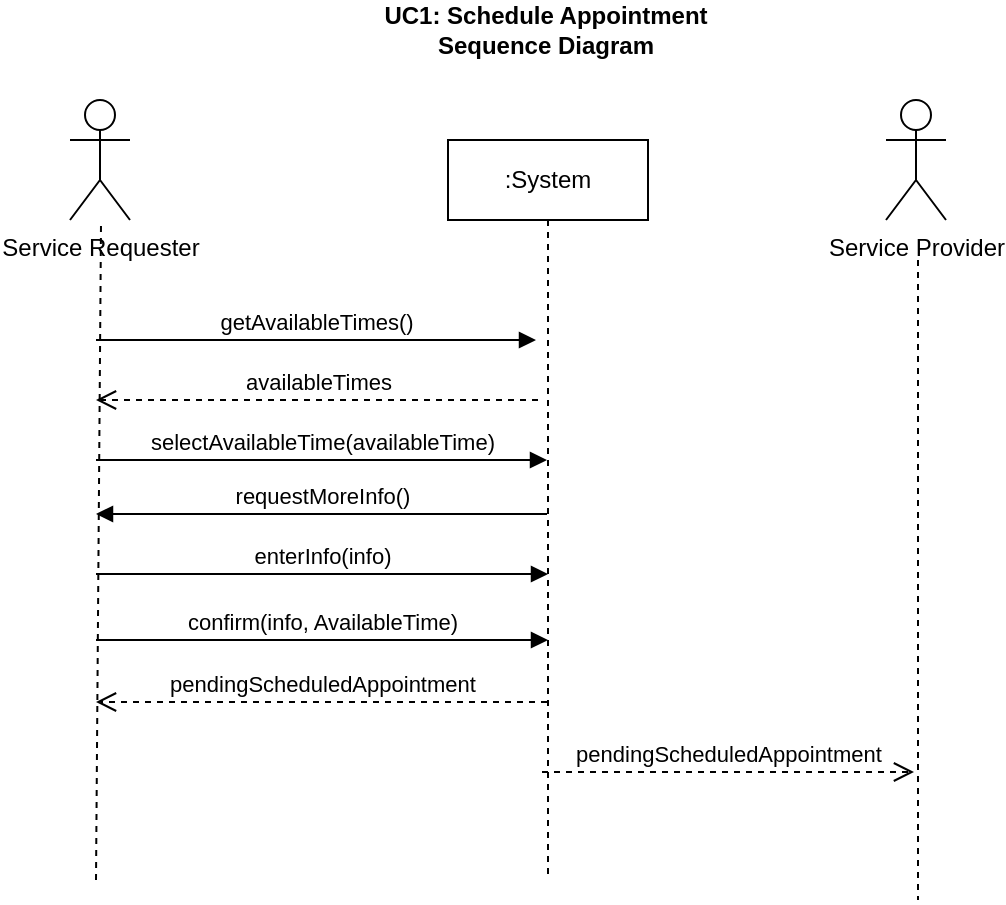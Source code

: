 <mxfile version="22.1.9" type="google" pages="12">
  <diagram name="UC1" id="2YBvvXClWsGukQMizWep">
    <mxGraphModel grid="1" page="1" gridSize="10" guides="1" tooltips="1" connect="1" arrows="1" fold="1" pageScale="1" pageWidth="850" pageHeight="1100" math="0" shadow="0">
      <root>
        <mxCell id="0" />
        <mxCell id="1" parent="0" />
        <mxCell id="VD97KfXKwqrtf6IY7ygM-1" value=":System" style="shape=umlLifeline;perimeter=lifelinePerimeter;whiteSpace=wrap;html=1;container=0;dropTarget=0;collapsible=0;recursiveResize=0;outlineConnect=0;portConstraint=eastwest;newEdgeStyle={&quot;edgeStyle&quot;:&quot;elbowEdgeStyle&quot;,&quot;elbow&quot;:&quot;vertical&quot;,&quot;curved&quot;:0,&quot;rounded&quot;:0};" vertex="1" parent="1">
          <mxGeometry x="376" y="100" width="100" height="370" as="geometry" />
        </mxCell>
        <mxCell id="VD97KfXKwqrtf6IY7ygM-2" value="availableTimes" style="html=1;verticalAlign=bottom;endArrow=open;dashed=1;endSize=8;edgeStyle=elbowEdgeStyle;elbow=vertical;curved=0;rounded=0;" edge="1" parent="1">
          <mxGeometry relative="1" as="geometry">
            <mxPoint x="200" y="230" as="targetPoint" />
            <Array as="points">
              <mxPoint x="346" y="230" />
            </Array>
            <mxPoint x="421" y="230" as="sourcePoint" />
          </mxGeometry>
        </mxCell>
        <mxCell id="VD97KfXKwqrtf6IY7ygM-3" value="UC1: Schedule Appointment&lt;br&gt;Sequence Diagram" style="text;html=1;strokeColor=none;fillColor=none;align=center;verticalAlign=middle;whiteSpace=wrap;rounded=0;fontStyle=1" vertex="1" parent="1">
          <mxGeometry x="310" y="30" width="230" height="30" as="geometry" />
        </mxCell>
        <mxCell id="VD97KfXKwqrtf6IY7ygM-4" value="Service Requester" style="shape=umlActor;verticalLabelPosition=bottom;verticalAlign=top;html=1;outlineConnect=0;" vertex="1" parent="1">
          <mxGeometry x="187" y="80" width="30" height="60" as="geometry" />
        </mxCell>
        <mxCell id="VD97KfXKwqrtf6IY7ygM-5" value="" style="endArrow=none;dashed=1;html=1;rounded=0;" edge="1" parent="1">
          <mxGeometry width="50" height="50" relative="1" as="geometry">
            <mxPoint x="200" y="470" as="sourcePoint" />
            <mxPoint x="202.516" y="140" as="targetPoint" />
          </mxGeometry>
        </mxCell>
        <mxCell id="VD97KfXKwqrtf6IY7ygM-6" value="getAvailableTimes()" style="html=1;verticalAlign=bottom;endArrow=block;edgeStyle=elbowEdgeStyle;elbow=vertical;curved=0;rounded=0;" edge="1" parent="1">
          <mxGeometry relative="1" as="geometry">
            <mxPoint x="200" y="200" as="sourcePoint" />
            <Array as="points">
              <mxPoint x="365" y="200" />
            </Array>
            <mxPoint x="420" y="200" as="targetPoint" />
            <mxPoint as="offset" />
          </mxGeometry>
        </mxCell>
        <mxCell id="VD97KfXKwqrtf6IY7ygM-7" value="selectAvailableTime(availableTime)" style="html=1;verticalAlign=bottom;endArrow=block;edgeStyle=elbowEdgeStyle;elbow=vertical;curved=0;rounded=0;" edge="1" parent="1">
          <mxGeometry relative="1" as="geometry">
            <mxPoint x="200" y="260" as="sourcePoint" />
            <Array as="points">
              <mxPoint x="365" y="260" />
            </Array>
            <mxPoint x="425.5" y="260" as="targetPoint" />
            <mxPoint as="offset" />
          </mxGeometry>
        </mxCell>
        <mxCell id="VD97KfXKwqrtf6IY7ygM-8" value="pendingScheduledAppointment" style="html=1;verticalAlign=bottom;endArrow=open;dashed=1;endSize=8;edgeStyle=elbowEdgeStyle;elbow=vertical;curved=0;rounded=0;" edge="1" parent="1" source="VD97KfXKwqrtf6IY7ygM-1">
          <mxGeometry relative="1" as="geometry">
            <mxPoint x="200" y="381" as="targetPoint" />
            <Array as="points">
              <mxPoint x="285" y="381" />
            </Array>
            <mxPoint x="360" y="381" as="sourcePoint" />
          </mxGeometry>
        </mxCell>
        <mxCell id="VD97KfXKwqrtf6IY7ygM-9" value="requestMoreInfo()" style="html=1;verticalAlign=bottom;endArrow=block;edgeStyle=elbowEdgeStyle;elbow=vertical;curved=0;rounded=0;" edge="1" parent="1">
          <mxGeometry relative="1" as="geometry">
            <mxPoint x="425.5" y="287" as="sourcePoint" />
            <Array as="points">
              <mxPoint x="365" y="287" />
            </Array>
            <mxPoint x="200" y="287" as="targetPoint" />
            <mxPoint as="offset" />
          </mxGeometry>
        </mxCell>
        <mxCell id="VD97KfXKwqrtf6IY7ygM-10" value="enterInfo(info)" style="html=1;verticalAlign=bottom;endArrow=block;edgeStyle=elbowEdgeStyle;elbow=vertical;curved=0;rounded=0;" edge="1" parent="1">
          <mxGeometry relative="1" as="geometry">
            <mxPoint x="200" y="317" as="sourcePoint" />
            <Array as="points">
              <mxPoint x="365" y="317" />
            </Array>
            <mxPoint x="426" y="317" as="targetPoint" />
            <mxPoint as="offset" />
          </mxGeometry>
        </mxCell>
        <mxCell id="VD97KfXKwqrtf6IY7ygM-11" value="confirm(info, AvailableTime)" style="html=1;verticalAlign=bottom;endArrow=block;edgeStyle=elbowEdgeStyle;elbow=vertical;curved=0;rounded=0;" edge="1" parent="1">
          <mxGeometry relative="1" as="geometry">
            <mxPoint x="200" y="350" as="sourcePoint" />
            <Array as="points">
              <mxPoint x="365" y="350" />
            </Array>
            <mxPoint x="426" y="350" as="targetPoint" />
            <mxPoint as="offset" />
          </mxGeometry>
        </mxCell>
        <mxCell id="VD97KfXKwqrtf6IY7ygM-12" style="edgeStyle=orthogonalEdgeStyle;rounded=0;orthogonalLoop=1;jettySize=auto;html=1;endArrow=none;endFill=0;dashed=1;" edge="1" parent="1">
          <mxGeometry relative="1" as="geometry">
            <mxPoint x="611" y="480" as="targetPoint" />
            <mxPoint x="611" y="160" as="sourcePoint" />
            <Array as="points">
              <mxPoint x="611" y="470" />
            </Array>
          </mxGeometry>
        </mxCell>
        <mxCell id="VD97KfXKwqrtf6IY7ygM-13" value="Service Provider" style="shape=umlActor;verticalLabelPosition=bottom;verticalAlign=top;html=1;outlineConnect=0;" vertex="1" parent="1">
          <mxGeometry x="595" y="80" width="30" height="60" as="geometry" />
        </mxCell>
        <mxCell id="VD97KfXKwqrtf6IY7ygM-14" value="pendingScheduledAppointment" style="html=1;verticalAlign=bottom;endArrow=open;dashed=1;endSize=8;edgeStyle=elbowEdgeStyle;elbow=vertical;curved=0;rounded=0;" edge="1" parent="1">
          <mxGeometry relative="1" as="geometry">
            <mxPoint x="609" y="416" as="targetPoint" />
            <Array as="points" />
            <mxPoint x="423" y="416" as="sourcePoint" />
          </mxGeometry>
        </mxCell>
      </root>
    </mxGraphModel>
  </diagram>
  <diagram id="UDp3BbspxIbq5vuASOOv" name="UC2">
    <mxGraphModel grid="1" page="1" gridSize="10" guides="1" tooltips="1" connect="1" arrows="1" fold="1" pageScale="1" pageWidth="1100" pageHeight="850" math="0" shadow="0">
      <root>
        <mxCell id="0" />
        <mxCell id="1" parent="0" />
        <mxCell id="OrfmIsBlfXUg0-121HTW-1" value=":System" style="shape=umlLifeline;perimeter=lifelinePerimeter;whiteSpace=wrap;html=1;container=0;dropTarget=0;collapsible=0;recursiveResize=0;outlineConnect=0;portConstraint=eastwest;newEdgeStyle={&quot;edgeStyle&quot;:&quot;elbowEdgeStyle&quot;,&quot;elbow&quot;:&quot;vertical&quot;,&quot;curved&quot;:0,&quot;rounded&quot;:0};" vertex="1" parent="1">
          <mxGeometry x="550" y="110" width="100" height="260" as="geometry" />
        </mxCell>
        <mxCell id="OrfmIsBlfXUg0-121HTW-2" value="filteredService" style="html=1;verticalAlign=bottom;endArrow=open;dashed=1;endSize=8;edgeStyle=elbowEdgeStyle;elbow=vertical;curved=0;rounded=0;" edge="1" parent="1">
          <mxGeometry relative="1" as="geometry">
            <mxPoint x="373" y="254" as="targetPoint" />
            <Array as="points">
              <mxPoint x="519" y="254" />
            </Array>
            <mxPoint x="594" y="254" as="sourcePoint" />
          </mxGeometry>
        </mxCell>
        <mxCell id="OrfmIsBlfXUg0-121HTW-3" value="UC2: Search Service&lt;br&gt;Sequence Diagram" style="text;html=1;strokeColor=none;fillColor=none;align=center;verticalAlign=middle;whiteSpace=wrap;rounded=0;fontStyle=1" vertex="1" parent="1">
          <mxGeometry x="374" y="40" width="230" height="30" as="geometry" />
        </mxCell>
        <mxCell id="OrfmIsBlfXUg0-121HTW-4" value="User" style="shape=umlActor;verticalLabelPosition=bottom;verticalAlign=top;html=1;outlineConnect=0;" vertex="1" parent="1">
          <mxGeometry x="361" y="90" width="30" height="60" as="geometry" />
        </mxCell>
        <mxCell id="OrfmIsBlfXUg0-121HTW-5" value="" style="endArrow=none;dashed=1;html=1;rounded=0;" edge="1" parent="1">
          <mxGeometry width="50" height="50" relative="1" as="geometry">
            <mxPoint x="377" y="370" as="sourcePoint" />
            <mxPoint x="376.516" y="150" as="targetPoint" />
          </mxGeometry>
        </mxCell>
        <mxCell id="OrfmIsBlfXUg0-121HTW-6" value="selectFilter(filters, service)" style="html=1;verticalAlign=bottom;endArrow=block;edgeStyle=elbowEdgeStyle;elbow=vertical;curved=0;rounded=0;" edge="1" parent="1">
          <mxGeometry relative="1" as="geometry">
            <mxPoint x="373" y="224" as="sourcePoint" />
            <Array as="points">
              <mxPoint x="538" y="224" />
            </Array>
            <mxPoint x="593" y="224" as="targetPoint" />
            <mxPoint as="offset" />
          </mxGeometry>
        </mxCell>
        <mxCell id="OrfmIsBlfXUg0-121HTW-7" value="selectService(Service)" style="html=1;verticalAlign=bottom;endArrow=block;edgeStyle=elbowEdgeStyle;elbow=vertical;curved=0;rounded=0;" edge="1" parent="1">
          <mxGeometry relative="1" as="geometry">
            <mxPoint x="374" y="307" as="sourcePoint" />
            <Array as="points">
              <mxPoint x="539" y="307" />
            </Array>
            <mxPoint x="599.5" y="307" as="targetPoint" />
            <mxPoint as="offset" />
          </mxGeometry>
        </mxCell>
        <mxCell id="OrfmIsBlfXUg0-121HTW-8" value="serviceDetails" style="html=1;verticalAlign=bottom;endArrow=open;dashed=1;endSize=8;edgeStyle=elbowEdgeStyle;elbow=vertical;curved=0;rounded=0;" edge="1" parent="1">
          <mxGeometry relative="1" as="geometry">
            <mxPoint x="374" y="330" as="targetPoint" />
            <Array as="points">
              <mxPoint x="459" y="330" />
            </Array>
            <mxPoint x="599.5" y="330" as="sourcePoint" />
          </mxGeometry>
        </mxCell>
        <mxCell id="OrfmIsBlfXUg0-121HTW-13" value="loop" style="shape=umlFrame;whiteSpace=wrap;html=1;pointerEvents=0;" vertex="1" parent="1">
          <mxGeometry x="280" y="180" width="370" height="94" as="geometry" />
        </mxCell>
        <mxCell id="OrfmIsBlfXUg0-121HTW-15" value="[more filters]" style="text;html=1;align=center;verticalAlign=middle;resizable=0;points=[];autosize=1;strokeColor=none;fillColor=none;" vertex="1" parent="1">
          <mxGeometry x="336" y="180" width="90" height="30" as="geometry" />
        </mxCell>
      </root>
    </mxGraphModel>
  </diagram>
  <diagram id="zXxCPmzazz-ZNmYcPLw1" name="UC3">
    <mxGraphModel grid="1" page="1" gridSize="10" guides="1" tooltips="1" connect="1" arrows="1" fold="1" pageScale="1" pageWidth="1100" pageHeight="850" math="0" shadow="0">
      <root>
        <mxCell id="0" />
        <mxCell id="1" parent="0" />
        <mxCell id="f5UC6HviHsqxEgAHXxGB-1" value=":System" style="shape=umlLifeline;perimeter=lifelinePerimeter;whiteSpace=wrap;html=1;container=0;dropTarget=0;collapsible=0;recursiveResize=0;outlineConnect=0;portConstraint=eastwest;newEdgeStyle={&quot;edgeStyle&quot;:&quot;elbowEdgeStyle&quot;,&quot;elbow&quot;:&quot;vertical&quot;,&quot;curved&quot;:0,&quot;rounded&quot;:0};" vertex="1" parent="1">
          <mxGeometry x="479" y="100" width="100" height="380" as="geometry" />
        </mxCell>
        <mxCell id="f5UC6HviHsqxEgAHXxGB-2" value="serviceDetails" style="html=1;verticalAlign=bottom;endArrow=open;dashed=1;endSize=8;edgeStyle=elbowEdgeStyle;elbow=vertical;curved=0;rounded=0;" edge="1" parent="1">
          <mxGeometry relative="1" as="geometry">
            <mxPoint x="302" y="244" as="targetPoint" />
            <Array as="points">
              <mxPoint x="448" y="244" />
            </Array>
            <mxPoint x="523" y="244" as="sourcePoint" />
          </mxGeometry>
        </mxCell>
        <mxCell id="f5UC6HviHsqxEgAHXxGB-3" value="UC3: Make Payment&lt;br&gt;Sequence Diagram" style="text;html=1;strokeColor=none;fillColor=none;align=center;verticalAlign=middle;whiteSpace=wrap;rounded=0;fontStyle=1" vertex="1" parent="1">
          <mxGeometry x="400" y="30" width="230" height="30" as="geometry" />
        </mxCell>
        <mxCell id="f5UC6HviHsqxEgAHXxGB-4" style="edgeStyle=orthogonalEdgeStyle;rounded=0;orthogonalLoop=1;jettySize=auto;html=1;exitX=0.5;exitY=0.5;exitDx=0;exitDy=0;exitPerimeter=0;endArrow=none;endFill=0;dashed=1;" edge="1" parent="1" source="f5UC6HviHsqxEgAHXxGB-5">
          <mxGeometry relative="1" as="geometry">
            <mxPoint x="304.846" y="480" as="targetPoint" />
          </mxGeometry>
        </mxCell>
        <mxCell id="f5UC6HviHsqxEgAHXxGB-5" value="Service Requester" style="shape=umlActor;verticalLabelPosition=bottom;verticalAlign=top;html=1;outlineConnect=0;" vertex="1" parent="1">
          <mxGeometry x="290" y="80" width="30" height="60" as="geometry" />
        </mxCell>
        <mxCell id="f5UC6HviHsqxEgAHXxGB-6" value="selectService()" style="html=1;verticalAlign=bottom;endArrow=block;edgeStyle=elbowEdgeStyle;elbow=vertical;curved=0;rounded=0;" edge="1" parent="1" target="f5UC6HviHsqxEgAHXxGB-1">
          <mxGeometry relative="1" as="geometry">
            <mxPoint x="302" y="214" as="sourcePoint" />
            <Array as="points">
              <mxPoint x="467" y="214" />
            </Array>
            <mxPoint x="522" y="214" as="targetPoint" />
            <mxPoint as="offset" />
          </mxGeometry>
        </mxCell>
        <mxCell id="f5UC6HviHsqxEgAHXxGB-7" value="makePayment(serviceDetails)" style="html=1;verticalAlign=bottom;endArrow=block;edgeStyle=elbowEdgeStyle;elbow=vertical;curved=0;rounded=0;" edge="1" parent="1">
          <mxGeometry relative="1" as="geometry">
            <mxPoint x="303" y="279" as="sourcePoint" />
            <Array as="points">
              <mxPoint x="468" y="279" />
            </Array>
            <mxPoint x="528.5" y="279" as="targetPoint" />
            <mxPoint as="offset" />
          </mxGeometry>
        </mxCell>
        <mxCell id="f5UC6HviHsqxEgAHXxGB-8" value="outstandingServiceFee" style="html=1;verticalAlign=bottom;endArrow=open;dashed=1;endSize=8;edgeStyle=elbowEdgeStyle;elbow=vertical;curved=0;rounded=0;" edge="1" parent="1">
          <mxGeometry relative="1" as="geometry">
            <mxPoint x="303" y="314" as="targetPoint" />
            <Array as="points">
              <mxPoint x="388" y="314" />
            </Array>
            <mxPoint x="528.5" y="314" as="sourcePoint" />
          </mxGeometry>
        </mxCell>
        <mxCell id="f5UC6HviHsqxEgAHXxGB-9" value="enter(paymentMethod)" style="html=1;verticalAlign=bottom;endArrow=block;edgeStyle=elbowEdgeStyle;elbow=vertical;curved=0;rounded=0;" edge="1" parent="1">
          <mxGeometry relative="1" as="geometry">
            <mxPoint x="305.25" y="350" as="sourcePoint" />
            <Array as="points">
              <mxPoint x="470.25" y="350" />
            </Array>
            <mxPoint x="530.75" y="350" as="targetPoint" />
            <mxPoint as="offset" />
          </mxGeometry>
        </mxCell>
        <mxCell id="f5UC6HviHsqxEgAHXxGB-10" value="confirmPaymentMethod(paymentMethod)" style="html=1;verticalAlign=bottom;endArrow=block;edgeStyle=elbowEdgeStyle;elbow=vertical;curved=0;rounded=0;" edge="1" parent="1">
          <mxGeometry relative="1" as="geometry">
            <mxPoint x="303" y="417" as="sourcePoint" />
            <Array as="points">
              <mxPoint x="468" y="417" />
            </Array>
            <mxPoint x="528.5" y="417" as="targetPoint" />
            <mxPoint as="offset" />
          </mxGeometry>
        </mxCell>
        <mxCell id="f5UC6HviHsqxEgAHXxGB-11" value="paymentMethod" style="html=1;verticalAlign=bottom;endArrow=open;dashed=1;endSize=8;edgeStyle=elbowEdgeStyle;elbow=vertical;curved=0;rounded=0;" edge="1" parent="1">
          <mxGeometry relative="1" as="geometry">
            <mxPoint x="303" y="384" as="targetPoint" />
            <Array as="points">
              <mxPoint x="388" y="384" />
            </Array>
            <mxPoint x="528.5" y="384" as="sourcePoint" />
          </mxGeometry>
        </mxCell>
        <mxCell id="f5UC6HviHsqxEgAHXxGB-12" value="paymentConfirmation" style="html=1;verticalAlign=bottom;endArrow=open;dashed=1;endSize=8;edgeStyle=elbowEdgeStyle;elbow=vertical;curved=0;rounded=0;" edge="1" parent="1">
          <mxGeometry relative="1" as="geometry">
            <mxPoint x="302" y="449" as="targetPoint" />
            <Array as="points">
              <mxPoint x="387" y="449" />
            </Array>
            <mxPoint x="527.5" y="449" as="sourcePoint" />
          </mxGeometry>
        </mxCell>
        <mxCell id="f5UC6HviHsqxEgAHXxGB-13" style="edgeStyle=orthogonalEdgeStyle;rounded=0;orthogonalLoop=1;jettySize=auto;html=1;endArrow=none;endFill=0;dashed=1;" edge="1" parent="1" source="f5UC6HviHsqxEgAHXxGB-14">
          <mxGeometry relative="1" as="geometry">
            <mxPoint x="724" y="480" as="targetPoint" />
          </mxGeometry>
        </mxCell>
        <mxCell id="f5UC6HviHsqxEgAHXxGB-14" value="Service Provider" style="shape=umlActor;verticalLabelPosition=bottom;verticalAlign=top;html=1;outlineConnect=0;" vertex="1" parent="1">
          <mxGeometry x="709" y="80" width="30" height="60" as="geometry" />
        </mxCell>
        <mxCell id="f5UC6HviHsqxEgAHXxGB-15" value="paymentConfirmation" style="html=1;verticalAlign=bottom;endArrow=open;dashed=1;endSize=8;edgeStyle=elbowEdgeStyle;elbow=vertical;curved=0;rounded=0;" edge="1" parent="1" source="f5UC6HviHsqxEgAHXxGB-1">
          <mxGeometry relative="1" as="geometry">
            <mxPoint x="719" y="470" as="targetPoint" />
            <Array as="points">
              <mxPoint x="618" y="470" />
            </Array>
            <mxPoint x="719" y="470" as="sourcePoint" />
          </mxGeometry>
        </mxCell>
      </root>
    </mxGraphModel>
  </diagram>
  <diagram id="nQsuidqeMxyjM-KwLWY1" name="UC4">
    <mxGraphModel grid="1" page="1" gridSize="10" guides="1" tooltips="1" connect="1" arrows="1" fold="1" pageScale="1" pageWidth="1100" pageHeight="850" math="0" shadow="0">
      <root>
        <mxCell id="0" />
        <mxCell id="1" parent="0" />
        <mxCell id="63FkkP3xpUlLaOeBa9vB-1" value=":System" style="shape=umlLifeline;perimeter=lifelinePerimeter;whiteSpace=wrap;html=1;container=0;dropTarget=0;collapsible=0;recursiveResize=0;outlineConnect=0;portConstraint=eastwest;newEdgeStyle={&quot;edgeStyle&quot;:&quot;elbowEdgeStyle&quot;,&quot;elbow&quot;:&quot;vertical&quot;,&quot;curved&quot;:0,&quot;rounded&quot;:0};" vertex="1" parent="1">
          <mxGeometry x="499" y="120" width="100" height="300" as="geometry" />
        </mxCell>
        <mxCell id="63FkkP3xpUlLaOeBa9vB-2" value="proposalDetails" style="html=1;verticalAlign=bottom;endArrow=open;dashed=1;endSize=8;edgeStyle=elbowEdgeStyle;elbow=vertical;curved=0;rounded=0;" edge="1" parent="1">
          <mxGeometry x="-0.002" relative="1" as="geometry">
            <mxPoint x="322" y="264" as="targetPoint" />
            <Array as="points">
              <mxPoint x="468" y="264" />
            </Array>
            <mxPoint x="543" y="264" as="sourcePoint" />
            <mxPoint as="offset" />
          </mxGeometry>
        </mxCell>
        <mxCell id="63FkkP3xpUlLaOeBa9vB-3" value="UC4: Manage Proposal&lt;br&gt;Sequence Diagram" style="text;html=1;strokeColor=none;fillColor=none;align=center;verticalAlign=middle;whiteSpace=wrap;rounded=0;fontStyle=1" vertex="1" parent="1">
          <mxGeometry x="434" y="40" width="230" height="30" as="geometry" />
        </mxCell>
        <mxCell id="63FkkP3xpUlLaOeBa9vB-4" style="edgeStyle=orthogonalEdgeStyle;rounded=0;orthogonalLoop=1;jettySize=auto;html=1;exitX=0.5;exitY=0.5;exitDx=0;exitDy=0;exitPerimeter=0;endArrow=none;endFill=0;dashed=1;" edge="1" parent="1" source="63FkkP3xpUlLaOeBa9vB-5">
          <mxGeometry relative="1" as="geometry">
            <mxPoint x="325" y="420" as="targetPoint" />
          </mxGeometry>
        </mxCell>
        <mxCell id="63FkkP3xpUlLaOeBa9vB-5" value="Service Provider" style="shape=umlActor;verticalLabelPosition=bottom;verticalAlign=top;html=1;outlineConnect=0;" vertex="1" parent="1">
          <mxGeometry x="310" y="100" width="30" height="60" as="geometry" />
        </mxCell>
        <mxCell id="63FkkP3xpUlLaOeBa9vB-6" value="selectProposal()" style="html=1;verticalAlign=bottom;endArrow=block;edgeStyle=elbowEdgeStyle;elbow=vertical;curved=0;rounded=0;" edge="1" parent="1" target="63FkkP3xpUlLaOeBa9vB-1">
          <mxGeometry relative="1" as="geometry">
            <mxPoint x="322" y="234" as="sourcePoint" />
            <Array as="points">
              <mxPoint x="487" y="234" />
            </Array>
            <mxPoint x="542" y="234" as="targetPoint" />
            <mxPoint as="offset" />
          </mxGeometry>
        </mxCell>
        <mxCell id="63FkkP3xpUlLaOeBa9vB-7" value="acceptProposal(proposalDetails)" style="html=1;verticalAlign=bottom;endArrow=block;edgeStyle=elbowEdgeStyle;elbow=vertical;curved=0;rounded=0;" edge="1" parent="1">
          <mxGeometry relative="1" as="geometry">
            <mxPoint x="323" y="299" as="sourcePoint" />
            <Array as="points">
              <mxPoint x="488" y="299" />
            </Array>
            <mxPoint x="548.5" y="299" as="targetPoint" />
            <mxPoint as="offset" />
          </mxGeometry>
        </mxCell>
        <mxCell id="63FkkP3xpUlLaOeBa9vB-8" value="proposalConfirmationMessage" style="html=1;verticalAlign=bottom;endArrow=open;dashed=1;endSize=8;edgeStyle=elbowEdgeStyle;elbow=vertical;curved=0;rounded=0;" edge="1" parent="1">
          <mxGeometry relative="1" as="geometry">
            <mxPoint x="323" y="334" as="targetPoint" />
            <Array as="points">
              <mxPoint x="408" y="334" />
            </Array>
            <mxPoint x="548.5" y="334" as="sourcePoint" />
          </mxGeometry>
        </mxCell>
        <mxCell id="63FkkP3xpUlLaOeBa9vB-9" value="approvedScheduledAppointment" style="html=1;verticalAlign=bottom;endArrow=open;dashed=1;endSize=8;edgeStyle=elbowEdgeStyle;elbow=vertical;curved=0;rounded=0;" edge="1" parent="1">
          <mxGeometry relative="1" as="geometry">
            <mxPoint x="323" y="372" as="targetPoint" />
            <Array as="points">
              <mxPoint x="408" y="372" />
            </Array>
            <mxPoint x="548.5" y="372" as="sourcePoint" />
          </mxGeometry>
        </mxCell>
        <mxCell id="63FkkP3xpUlLaOeBa9vB-10" style="edgeStyle=orthogonalEdgeStyle;rounded=0;orthogonalLoop=1;jettySize=auto;html=1;endArrow=none;endFill=0;dashed=1;" edge="1" parent="1" source="63FkkP3xpUlLaOeBa9vB-11">
          <mxGeometry relative="1" as="geometry">
            <mxPoint x="744" y="420" as="targetPoint" />
          </mxGeometry>
        </mxCell>
        <mxCell id="63FkkP3xpUlLaOeBa9vB-11" value="Service Requester" style="shape=umlActor;verticalLabelPosition=bottom;verticalAlign=top;html=1;outlineConnect=0;" vertex="1" parent="1">
          <mxGeometry x="729" y="97" width="30" height="60" as="geometry" />
        </mxCell>
        <mxCell id="63FkkP3xpUlLaOeBa9vB-12" value="approvedScheduledAppointment" style="html=1;verticalAlign=bottom;endArrow=open;dashed=1;endSize=8;edgeStyle=elbowEdgeStyle;elbow=vertical;curved=0;rounded=0;" edge="1" parent="1" source="63FkkP3xpUlLaOeBa9vB-1">
          <mxGeometry relative="1" as="geometry">
            <mxPoint x="739" y="390" as="targetPoint" />
            <Array as="points">
              <mxPoint x="638" y="390" />
            </Array>
            <mxPoint x="778.5" y="390" as="sourcePoint" />
          </mxGeometry>
        </mxCell>
      </root>
    </mxGraphModel>
  </diagram>
  <diagram id="007-iKzaVh_9mEb1vbak" name="UC5">
    <mxGraphModel grid="1" page="1" gridSize="10" guides="1" tooltips="1" connect="1" arrows="1" fold="1" pageScale="1" pageWidth="1100" pageHeight="850" math="0" shadow="0">
      <root>
        <mxCell id="0" />
        <mxCell id="1" parent="0" />
        <mxCell id="ELcieAcHmVOnHYZB6zAg-1" value=":System" style="shape=umlLifeline;perimeter=lifelinePerimeter;whiteSpace=wrap;html=1;container=0;dropTarget=0;collapsible=0;recursiveResize=0;outlineConnect=0;portConstraint=eastwest;newEdgeStyle={&quot;edgeStyle&quot;:&quot;elbowEdgeStyle&quot;,&quot;elbow&quot;:&quot;vertical&quot;,&quot;curved&quot;:0,&quot;rounded&quot;:0};" vertex="1" parent="1">
          <mxGeometry x="629" y="120" width="100" height="370" as="geometry" />
        </mxCell>
        <mxCell id="ELcieAcHmVOnHYZB6zAg-3" value="UC5: Manage User Account&lt;br&gt;Sequence Diagram" style="text;html=1;strokeColor=none;fillColor=none;align=center;verticalAlign=middle;whiteSpace=wrap;rounded=0;fontStyle=1" vertex="1" parent="1">
          <mxGeometry x="409" y="40" width="230" height="30" as="geometry" />
        </mxCell>
        <mxCell id="ELcieAcHmVOnHYZB6zAg-4" style="edgeStyle=orthogonalEdgeStyle;rounded=0;orthogonalLoop=1;jettySize=auto;html=1;exitX=0.5;exitY=0.5;exitDx=0;exitDy=0;exitPerimeter=0;endArrow=none;endFill=0;dashed=1;" edge="1" parent="1" source="ELcieAcHmVOnHYZB6zAg-5">
          <mxGeometry relative="1" as="geometry">
            <mxPoint x="345" y="490" as="targetPoint" />
          </mxGeometry>
        </mxCell>
        <mxCell id="ELcieAcHmVOnHYZB6zAg-5" value="User" style="shape=umlActor;verticalLabelPosition=bottom;verticalAlign=top;html=1;outlineConnect=0;" vertex="1" parent="1">
          <mxGeometry x="330" y="90" width="30" height="60" as="geometry" />
        </mxCell>
        <mxCell id="ELcieAcHmVOnHYZB6zAg-6" value="selectCreateAccount()" style="html=1;verticalAlign=bottom;endArrow=block;edgeStyle=elbowEdgeStyle;elbow=vertical;curved=0;rounded=0;" edge="1" parent="1" target="ELcieAcHmVOnHYZB6zAg-1">
          <mxGeometry x="-0.001" relative="1" as="geometry">
            <mxPoint x="342" y="224" as="sourcePoint" />
            <Array as="points">
              <mxPoint x="507" y="224" />
            </Array>
            <mxPoint x="562" y="224" as="targetPoint" />
            <mxPoint as="offset" />
          </mxGeometry>
        </mxCell>
        <mxCell id="ELcieAcHmVOnHYZB6zAg-7" value="enterAccountInfo(name, phone, email, username, password)" style="html=1;verticalAlign=bottom;endArrow=block;edgeStyle=elbowEdgeStyle;elbow=vertical;curved=0;rounded=0;" edge="1" parent="1" target="ELcieAcHmVOnHYZB6zAg-1">
          <mxGeometry relative="1" as="geometry">
            <mxPoint x="343" y="258" as="sourcePoint" />
            <Array as="points">
              <mxPoint x="508" y="258" />
            </Array>
            <mxPoint x="568.5" y="258" as="targetPoint" />
            <mxPoint as="offset" />
          </mxGeometry>
        </mxCell>
        <mxCell id="ELcieAcHmVOnHYZB6zAg-8" value="name, phone, email, username, password" style="html=1;verticalAlign=bottom;endArrow=open;dashed=1;endSize=8;edgeStyle=elbowEdgeStyle;elbow=vertical;curved=0;rounded=0;" edge="1" parent="1" source="ELcieAcHmVOnHYZB6zAg-1">
          <mxGeometry relative="1" as="geometry">
            <mxPoint x="343" y="295" as="targetPoint" />
            <Array as="points">
              <mxPoint x="428" y="295" />
            </Array>
            <mxPoint x="568.5" y="295" as="sourcePoint" />
          </mxGeometry>
        </mxCell>
        <mxCell id="ELcieAcHmVOnHYZB6zAg-10" value="confirmAccountInfo(name, phone, email, username, password)" style="html=1;verticalAlign=bottom;endArrow=block;edgeStyle=elbowEdgeStyle;elbow=vertical;curved=0;rounded=0;" edge="1" parent="1">
          <mxGeometry x="-0.001" relative="1" as="geometry">
            <mxPoint x="343" y="330" as="sourcePoint" />
            <Array as="points">
              <mxPoint x="508" y="330" />
            </Array>
            <mxPoint x="680" y="330" as="targetPoint" />
            <mxPoint as="offset" />
          </mxGeometry>
        </mxCell>
        <mxCell id="ELcieAcHmVOnHYZB6zAg-11" value="submitAccountInfo(name, phone, email, username, password)" style="html=1;verticalAlign=bottom;endArrow=block;edgeStyle=elbowEdgeStyle;elbow=vertical;curved=0;rounded=0;" edge="1" parent="1">
          <mxGeometry x="-0.001" relative="1" as="geometry">
            <mxPoint x="349" y="367" as="sourcePoint" />
            <Array as="points">
              <mxPoint x="514" y="367" />
            </Array>
            <mxPoint x="686" y="367" as="targetPoint" />
            <mxPoint as="offset" />
          </mxGeometry>
        </mxCell>
        <mxCell id="ELcieAcHmVOnHYZB6zAg-12" value="accountVerification" style="html=1;verticalAlign=bottom;endArrow=open;dashed=1;endSize=8;edgeStyle=elbowEdgeStyle;elbow=vertical;curved=0;rounded=0;" edge="1" parent="1">
          <mxGeometry relative="1" as="geometry">
            <mxPoint x="343" y="400" as="targetPoint" />
            <Array as="points">
              <mxPoint x="428" y="400" />
            </Array>
            <mxPoint x="679" y="400" as="sourcePoint" />
          </mxGeometry>
        </mxCell>
        <mxCell id="ELcieAcHmVOnHYZB6zAg-14" value="verifyAccount(username, password, accountVerification)" style="html=1;verticalAlign=bottom;endArrow=block;edgeStyle=elbowEdgeStyle;elbow=vertical;curved=0;rounded=0;" edge="1" parent="1">
          <mxGeometry x="-0.001" relative="1" as="geometry">
            <mxPoint x="345" y="434" as="sourcePoint" />
            <Array as="points">
              <mxPoint x="510" y="434" />
            </Array>
            <mxPoint x="682" y="434" as="targetPoint" />
            <mxPoint as="offset" />
          </mxGeometry>
        </mxCell>
      </root>
    </mxGraphModel>
  </diagram>
  <diagram id="oGVVL0DK5psTNWt06rkA" name="UC6">
    <mxGraphModel grid="1" page="1" gridSize="10" guides="1" tooltips="1" connect="1" arrows="1" fold="1" pageScale="1" pageWidth="1100" pageHeight="850" math="0" shadow="0">
      <root>
        <mxCell id="0" />
        <mxCell id="1" parent="0" />
        <mxCell id="N6DR42Tn4r_PemkbRtlR-1" value=":System" style="shape=umlLifeline;perimeter=lifelinePerimeter;whiteSpace=wrap;html=1;container=0;dropTarget=0;collapsible=0;recursiveResize=0;outlineConnect=0;portConstraint=eastwest;newEdgeStyle={&quot;edgeStyle&quot;:&quot;elbowEdgeStyle&quot;,&quot;elbow&quot;:&quot;vertical&quot;,&quot;curved&quot;:0,&quot;rounded&quot;:0};" vertex="1" parent="1">
          <mxGeometry x="400" y="110" width="100" height="370" as="geometry" />
        </mxCell>
        <mxCell id="N6DR42Tn4r_PemkbRtlR-2" value="UC6: Ask Help&lt;br&gt;Sequence Diagram" style="text;html=1;strokeColor=none;fillColor=none;align=center;verticalAlign=middle;whiteSpace=wrap;rounded=0;fontStyle=1" vertex="1" parent="1">
          <mxGeometry x="180" y="30" width="230" height="30" as="geometry" />
        </mxCell>
        <mxCell id="N6DR42Tn4r_PemkbRtlR-3" style="edgeStyle=orthogonalEdgeStyle;rounded=0;orthogonalLoop=1;jettySize=auto;html=1;exitX=0.5;exitY=0.5;exitDx=0;exitDy=0;exitPerimeter=0;endArrow=none;endFill=0;dashed=1;" edge="1" parent="1" source="N6DR42Tn4r_PemkbRtlR-4">
          <mxGeometry relative="1" as="geometry">
            <mxPoint x="116" y="480" as="targetPoint" />
          </mxGeometry>
        </mxCell>
        <mxCell id="N6DR42Tn4r_PemkbRtlR-4" value="User" style="shape=umlActor;verticalLabelPosition=bottom;verticalAlign=top;html=1;outlineConnect=0;" vertex="1" parent="1">
          <mxGeometry x="101" y="80" width="30" height="60" as="geometry" />
        </mxCell>
        <mxCell id="N6DR42Tn4r_PemkbRtlR-5" value="selectChat()" style="html=1;verticalAlign=bottom;endArrow=block;edgeStyle=elbowEdgeStyle;elbow=vertical;curved=0;rounded=0;" edge="1" parent="1" target="N6DR42Tn4r_PemkbRtlR-1">
          <mxGeometry x="-0.001" relative="1" as="geometry">
            <mxPoint x="113" y="214" as="sourcePoint" />
            <Array as="points">
              <mxPoint x="278" y="214" />
            </Array>
            <mxPoint x="333" y="214" as="targetPoint" />
            <mxPoint as="offset" />
          </mxGeometry>
        </mxCell>
        <mxCell id="N6DR42Tn4r_PemkbRtlR-6" value="startChatSession(question, keywords)" style="html=1;verticalAlign=bottom;endArrow=block;edgeStyle=elbowEdgeStyle;elbow=vertical;curved=0;rounded=0;" edge="1" parent="1" target="N6DR42Tn4r_PemkbRtlR-1">
          <mxGeometry relative="1" as="geometry">
            <mxPoint x="114" y="248" as="sourcePoint" />
            <Array as="points">
              <mxPoint x="279" y="248" />
            </Array>
            <mxPoint x="339.5" y="248" as="targetPoint" />
            <mxPoint as="offset" />
          </mxGeometry>
        </mxCell>
        <mxCell id="N6DR42Tn4r_PemkbRtlR-7" value="chatQuestionResponses" style="html=1;verticalAlign=bottom;endArrow=open;dashed=1;endSize=8;edgeStyle=elbowEdgeStyle;elbow=vertical;curved=0;rounded=0;" edge="1" parent="1" source="N6DR42Tn4r_PemkbRtlR-1">
          <mxGeometry relative="1" as="geometry">
            <mxPoint x="114" y="285" as="targetPoint" />
            <Array as="points">
              <mxPoint x="199" y="285" />
            </Array>
            <mxPoint x="339.5" y="285" as="sourcePoint" />
          </mxGeometry>
        </mxCell>
        <mxCell id="N6DR42Tn4r_PemkbRtlR-8" value="endChatSession(email)" style="html=1;verticalAlign=bottom;endArrow=block;edgeStyle=elbowEdgeStyle;elbow=vertical;curved=0;rounded=0;" edge="1" parent="1">
          <mxGeometry x="-0.001" relative="1" as="geometry">
            <mxPoint x="114" y="320" as="sourcePoint" />
            <Array as="points">
              <mxPoint x="279" y="320" />
            </Array>
            <mxPoint x="451" y="320" as="targetPoint" />
            <mxPoint as="offset" />
          </mxGeometry>
        </mxCell>
        <mxCell id="-YRhCmRxPDpe9eI_AhBR-2" value="endChatConfirmationMessage, chatTranscript" style="html=1;verticalAlign=bottom;endArrow=open;dashed=1;endSize=8;edgeStyle=elbowEdgeStyle;elbow=vertical;curved=0;rounded=0;" edge="1" parent="1">
          <mxGeometry relative="1" as="geometry">
            <mxPoint x="116" y="354" as="targetPoint" />
            <Array as="points">
              <mxPoint x="201" y="354" />
            </Array>
            <mxPoint x="452" y="354" as="sourcePoint" />
          </mxGeometry>
        </mxCell>
        <mxCell id="XjIHXtYM7wWY-ccjORET-1" value="loop" style="shape=umlFrame;whiteSpace=wrap;html=1;pointerEvents=0;" vertex="1" parent="1">
          <mxGeometry x="40" y="180" width="460" height="120" as="geometry" />
        </mxCell>
        <mxCell id="UFB3H0ouONDPn8uTgKro-1" value="[questions, keywords]" style="text;html=1;align=center;verticalAlign=middle;resizable=0;points=[];autosize=1;strokeColor=none;fillColor=none;" vertex="1" parent="1">
          <mxGeometry x="92" y="180" width="140" height="30" as="geometry" />
        </mxCell>
      </root>
    </mxGraphModel>
  </diagram>
  <diagram id="9gBLKTYXunG6H1uA21Sh" name="UC7">
    <mxGraphModel grid="1" page="1" gridSize="10" guides="1" tooltips="1" connect="1" arrows="1" fold="1" pageScale="1" pageWidth="1100" pageHeight="850" math="0" shadow="0">
      <root>
        <mxCell id="0" />
        <mxCell id="1" parent="0" />
        <mxCell id="kxStrU6a_xl0YsKGEl4B-1" value=":System" style="shape=umlLifeline;perimeter=lifelinePerimeter;whiteSpace=wrap;html=1;container=0;dropTarget=0;collapsible=0;recursiveResize=0;outlineConnect=0;portConstraint=eastwest;newEdgeStyle={&quot;edgeStyle&quot;:&quot;elbowEdgeStyle&quot;,&quot;elbow&quot;:&quot;vertical&quot;,&quot;curved&quot;:0,&quot;rounded&quot;:0};" vertex="1" parent="1">
          <mxGeometry x="599" y="140" width="100" height="370" as="geometry" />
        </mxCell>
        <mxCell id="kxStrU6a_xl0YsKGEl4B-2" value="UC7: Write Review&lt;br&gt;Sequence Diagram" style="text;html=1;strokeColor=none;fillColor=none;align=center;verticalAlign=middle;whiteSpace=wrap;rounded=0;fontStyle=1" vertex="1" parent="1">
          <mxGeometry x="379" y="60" width="230" height="30" as="geometry" />
        </mxCell>
        <mxCell id="kxStrU6a_xl0YsKGEl4B-3" style="edgeStyle=orthogonalEdgeStyle;rounded=0;orthogonalLoop=1;jettySize=auto;html=1;exitX=0.5;exitY=0.5;exitDx=0;exitDy=0;exitPerimeter=0;endArrow=none;endFill=0;dashed=1;" edge="1" parent="1" source="kxStrU6a_xl0YsKGEl4B-4">
          <mxGeometry relative="1" as="geometry">
            <mxPoint x="315" y="510" as="targetPoint" />
          </mxGeometry>
        </mxCell>
        <mxCell id="kxStrU6a_xl0YsKGEl4B-4" value="Service Requester" style="shape=umlActor;verticalLabelPosition=bottom;verticalAlign=top;html=1;outlineConnect=0;" vertex="1" parent="1">
          <mxGeometry x="300" y="110" width="30" height="60" as="geometry" />
        </mxCell>
        <mxCell id="kxStrU6a_xl0YsKGEl4B-5" value="selectServiceAppointment()" style="html=1;verticalAlign=bottom;endArrow=block;edgeStyle=elbowEdgeStyle;elbow=vertical;curved=0;rounded=0;" edge="1" parent="1" target="kxStrU6a_xl0YsKGEl4B-1">
          <mxGeometry x="-0.002" relative="1" as="geometry">
            <mxPoint x="312" y="244" as="sourcePoint" />
            <Array as="points">
              <mxPoint x="477" y="244" />
            </Array>
            <mxPoint x="532" y="244" as="targetPoint" />
            <mxPoint as="offset" />
          </mxGeometry>
        </mxCell>
        <mxCell id="kxStrU6a_xl0YsKGEl4B-6" value="writeReview(rating, comment)" style="html=1;verticalAlign=bottom;endArrow=block;edgeStyle=elbowEdgeStyle;elbow=vertical;curved=0;rounded=0;" edge="1" parent="1">
          <mxGeometry x="0.002" relative="1" as="geometry">
            <mxPoint x="313" y="319" as="sourcePoint" />
            <Array as="points">
              <mxPoint x="478" y="319" />
            </Array>
            <mxPoint x="648.5" y="319" as="targetPoint" />
            <mxPoint as="offset" />
          </mxGeometry>
        </mxCell>
        <mxCell id="kxStrU6a_xl0YsKGEl4B-7" value="rating, comment" style="html=1;verticalAlign=bottom;endArrow=open;dashed=1;endSize=8;edgeStyle=elbowEdgeStyle;elbow=vertical;curved=0;rounded=0;" edge="1" parent="1">
          <mxGeometry x="0.002" relative="1" as="geometry">
            <mxPoint x="313" y="350" as="targetPoint" />
            <Array as="points">
              <mxPoint x="398" y="350" />
            </Array>
            <mxPoint x="648.5" y="350" as="sourcePoint" />
            <mxPoint as="offset" />
          </mxGeometry>
        </mxCell>
        <mxCell id="kxStrU6a_xl0YsKGEl4B-8" value="confirmSubmission(writeReview)" style="html=1;verticalAlign=bottom;endArrow=block;edgeStyle=elbowEdgeStyle;elbow=vertical;curved=0;rounded=0;" edge="1" parent="1">
          <mxGeometry x="-0.001" relative="1" as="geometry">
            <mxPoint x="313" y="386" as="sourcePoint" />
            <Array as="points">
              <mxPoint x="478" y="386" />
            </Array>
            <mxPoint x="650" y="386" as="targetPoint" />
            <mxPoint as="offset" />
          </mxGeometry>
        </mxCell>
        <mxCell id="kxStrU6a_xl0YsKGEl4B-9" value="submissionConfirmation" style="html=1;verticalAlign=bottom;endArrow=open;dashed=1;endSize=8;edgeStyle=elbowEdgeStyle;elbow=vertical;curved=0;rounded=0;" edge="1" parent="1">
          <mxGeometry relative="1" as="geometry">
            <mxPoint x="315" y="426" as="targetPoint" />
            <Array as="points">
              <mxPoint x="400" y="426" />
            </Array>
            <mxPoint x="651" y="426" as="sourcePoint" />
          </mxGeometry>
        </mxCell>
        <mxCell id="kxStrU6a_xl0YsKGEl4B-10" value="serviceAppointment" style="html=1;verticalAlign=bottom;endArrow=open;dashed=1;endSize=8;edgeStyle=elbowEdgeStyle;elbow=vertical;curved=0;rounded=0;" edge="1" parent="1">
          <mxGeometry relative="1" as="geometry">
            <mxPoint x="316" y="282" as="targetPoint" />
            <Array as="points">
              <mxPoint x="401" y="282" />
            </Array>
            <mxPoint x="651.5" y="282" as="sourcePoint" />
          </mxGeometry>
        </mxCell>
      </root>
    </mxGraphModel>
  </diagram>
  <diagram id="Wu9dYIro4zJ0XjJgdVFs" name="UC8">
    <mxGraphModel dx="880" dy="470" grid="1" gridSize="10" guides="1" tooltips="1" connect="1" arrows="1" fold="1" page="1" pageScale="1" pageWidth="827" pageHeight="1169" math="0" shadow="0">
      <root>
        <mxCell id="0" />
        <mxCell id="1" parent="0" />
        <mxCell id="Lequx70QiKgURLjUqejT-1" value=":System" style="shape=umlLifeline;perimeter=lifelinePerimeter;whiteSpace=wrap;html=1;container=0;dropTarget=0;collapsible=0;recursiveResize=0;outlineConnect=0;portConstraint=eastwest;newEdgeStyle={&quot;edgeStyle&quot;:&quot;elbowEdgeStyle&quot;,&quot;elbow&quot;:&quot;vertical&quot;,&quot;curved&quot;:0,&quot;rounded&quot;:0};" vertex="1" parent="1">
          <mxGeometry x="356" y="80" width="100" height="320" as="geometry" />
        </mxCell>
        <mxCell id="Lequx70QiKgURLjUqejT-2" value="askDiscountProposal()" style="html=1;verticalAlign=bottom;endArrow=open;endSize=8;edgeStyle=elbowEdgeStyle;elbow=vertical;curved=0;rounded=0;" edge="1" parent="1">
          <mxGeometry relative="1" as="geometry">
            <mxPoint x="180" y="210" as="targetPoint" />
            <Array as="points">
              <mxPoint x="326" y="210" />
            </Array>
            <mxPoint x="401" y="210" as="sourcePoint" />
          </mxGeometry>
        </mxCell>
        <mxCell id="Lequx70QiKgURLjUqejT-3" value="UC8: Make Proposal&lt;br&gt;Sequence Diagram" style="text;html=1;strokeColor=none;fillColor=none;align=center;verticalAlign=middle;whiteSpace=wrap;rounded=0;fontStyle=1" vertex="1" parent="1">
          <mxGeometry x="291" y="10" width="230" height="30" as="geometry" />
        </mxCell>
        <mxCell id="Lequx70QiKgURLjUqejT-4" value="Service Requester" style="shape=umlActor;verticalLabelPosition=bottom;verticalAlign=top;html=1;outlineConnect=0;" vertex="1" parent="1">
          <mxGeometry x="167" y="60" width="30" height="60" as="geometry" />
        </mxCell>
        <mxCell id="Lequx70QiKgURLjUqejT-5" value="" style="endArrow=none;dashed=1;html=1;rounded=0;" edge="1" parent="1">
          <mxGeometry width="50" height="50" relative="1" as="geometry">
            <mxPoint x="183" y="400" as="sourcePoint" />
            <mxPoint x="182.516" y="120" as="targetPoint" />
          </mxGeometry>
        </mxCell>
        <mxCell id="Lequx70QiKgURLjUqejT-6" value="selectAvailableTime()" style="html=1;verticalAlign=bottom;endArrow=block;edgeStyle=elbowEdgeStyle;elbow=vertical;curved=0;rounded=0;" edge="1" parent="1">
          <mxGeometry relative="1" as="geometry">
            <mxPoint x="180" y="180" as="sourcePoint" />
            <Array as="points">
              <mxPoint x="345" y="180" />
            </Array>
            <mxPoint x="400" y="180" as="targetPoint" />
            <mxPoint as="offset" />
          </mxGeometry>
        </mxCell>
        <mxCell id="Lequx70QiKgURLjUqejT-7" value="enterProposedPrice()" style="html=1;verticalAlign=bottom;endArrow=block;edgeStyle=elbowEdgeStyle;elbow=vertical;curved=0;rounded=0;" edge="1" parent="1">
          <mxGeometry relative="1" as="geometry">
            <mxPoint x="180" y="240" as="sourcePoint" />
            <Array as="points">
              <mxPoint x="345" y="240" />
            </Array>
            <mxPoint x="405.5" y="240" as="targetPoint" />
            <mxPoint as="offset" />
          </mxGeometry>
        </mxCell>
        <mxCell id="Lequx70QiKgURLjUqejT-8" value="confirmationofPendingAppointment" style="html=1;verticalAlign=bottom;endArrow=open;dashed=1;endSize=8;edgeStyle=elbowEdgeStyle;elbow=horizontal;curved=0;rounded=0;" edge="1" parent="1">
          <mxGeometry relative="1" as="geometry">
            <mxPoint x="182.25" y="330" as="targetPoint" />
            <Array as="points">
              <mxPoint x="267.25" y="330" />
            </Array>
            <mxPoint x="407.75" y="330" as="sourcePoint" />
          </mxGeometry>
        </mxCell>
        <mxCell id="Lequx70QiKgURLjUqejT-9" value="askforConfirmation()" style="html=1;verticalAlign=bottom;endArrow=block;edgeStyle=elbowEdgeStyle;elbow=vertical;curved=0;rounded=0;" edge="1" parent="1">
          <mxGeometry relative="1" as="geometry">
            <mxPoint x="405.5" y="267" as="sourcePoint" />
            <Array as="points">
              <mxPoint x="345" y="267" />
            </Array>
            <mxPoint x="180" y="267" as="targetPoint" />
            <mxPoint as="offset" />
          </mxGeometry>
        </mxCell>
        <mxCell id="Lequx70QiKgURLjUqejT-10" value="confirm()" style="html=1;verticalAlign=bottom;endArrow=block;edgeStyle=elbowEdgeStyle;elbow=vertical;curved=0;rounded=0;" edge="1" parent="1">
          <mxGeometry relative="1" as="geometry">
            <mxPoint x="180" y="297" as="sourcePoint" />
            <Array as="points">
              <mxPoint x="345" y="297" />
            </Array>
            <mxPoint x="406" y="297" as="targetPoint" />
            <mxPoint as="offset" />
          </mxGeometry>
        </mxCell>
        <mxCell id="zIOFQ71s_VOdfNNVnsFc-1" value="Service Provider" style="shape=umlActor;verticalLabelPosition=bottom;verticalAlign=top;html=1;outlineConnect=0;" vertex="1" parent="1">
          <mxGeometry x="590" y="60" width="30" height="60" as="geometry" />
        </mxCell>
        <mxCell id="zIOFQ71s_VOdfNNVnsFc-2" value="" style="endArrow=none;dashed=1;html=1;rounded=0;" edge="1" parent="1">
          <mxGeometry width="50" height="50" relative="1" as="geometry">
            <mxPoint x="606" y="400" as="sourcePoint" />
            <mxPoint x="605.516" y="120" as="targetPoint" />
          </mxGeometry>
        </mxCell>
        <mxCell id="KffK-8UeyCa9s52FNn-N-1" value="confirmationofPendingAppointment" style="html=1;verticalAlign=bottom;endArrow=open;dashed=1;endSize=8;edgeStyle=elbowEdgeStyle;elbow=horizontal;curved=0;rounded=0;" edge="1" parent="1" source="Lequx70QiKgURLjUqejT-1">
          <mxGeometry relative="1" as="geometry">
            <mxPoint x="610" y="330" as="targetPoint" />
            <Array as="points">
              <mxPoint x="440" y="330" />
            </Array>
            <mxPoint x="440" y="340" as="sourcePoint" />
          </mxGeometry>
        </mxCell>
      </root>
    </mxGraphModel>
  </diagram>
  <diagram id="So_IDXs-jE3AjoVQFFFM" name="UC9">
    <mxGraphModel dx="880" dy="470" grid="1" gridSize="10" guides="1" tooltips="1" connect="1" arrows="1" fold="1" page="1" pageScale="1" pageWidth="827" pageHeight="1169" math="0" shadow="0">
      <root>
        <mxCell id="0" />
        <mxCell id="1" parent="0" />
        <mxCell id="68wJDib4ne7u7eIJ_8wy-1" value=":System" style="shape=umlLifeline;perimeter=lifelinePerimeter;whiteSpace=wrap;html=1;container=0;dropTarget=0;collapsible=0;recursiveResize=0;outlineConnect=0;portConstraint=eastwest;newEdgeStyle={&quot;edgeStyle&quot;:&quot;elbowEdgeStyle&quot;,&quot;elbow&quot;:&quot;vertical&quot;,&quot;curved&quot;:0,&quot;rounded&quot;:0};" vertex="1" parent="1">
          <mxGeometry x="356" y="80" width="100" height="280" as="geometry" />
        </mxCell>
        <mxCell id="68wJDib4ne7u7eIJ_8wy-3" value="UC9: Manage Service&lt;br&gt;Sequence Diagram" style="text;html=1;strokeColor=none;fillColor=none;align=center;verticalAlign=middle;whiteSpace=wrap;rounded=0;fontStyle=1" vertex="1" parent="1">
          <mxGeometry x="167" y="10" width="230" height="30" as="geometry" />
        </mxCell>
        <mxCell id="68wJDib4ne7u7eIJ_8wy-4" value="Service Provider" style="shape=umlActor;verticalLabelPosition=bottom;verticalAlign=top;html=1;outlineConnect=0;" vertex="1" parent="1">
          <mxGeometry x="167" y="60" width="30" height="60" as="geometry" />
        </mxCell>
        <mxCell id="68wJDib4ne7u7eIJ_8wy-5" value="" style="endArrow=none;dashed=1;html=1;rounded=0;" edge="1" parent="1">
          <mxGeometry width="50" height="50" relative="1" as="geometry">
            <mxPoint x="183" y="360" as="sourcePoint" />
            <mxPoint x="182.516" y="120" as="targetPoint" />
          </mxGeometry>
        </mxCell>
        <mxCell id="68wJDib4ne7u7eIJ_8wy-7" value="fillServiceDetails()" style="html=1;verticalAlign=bottom;endArrow=block;edgeStyle=elbowEdgeStyle;elbow=vertical;curved=0;rounded=0;" edge="1" parent="1">
          <mxGeometry relative="1" as="geometry">
            <mxPoint x="180" y="190" as="sourcePoint" />
            <Array as="points">
              <mxPoint x="345" y="190" />
            </Array>
            <mxPoint x="405.5" y="190" as="targetPoint" />
            <mxPoint as="offset" />
          </mxGeometry>
        </mxCell>
        <mxCell id="68wJDib4ne7u7eIJ_8wy-8" value="ServiceUUID" style="html=1;verticalAlign=bottom;endArrow=open;dashed=1;endSize=8;edgeStyle=elbowEdgeStyle;elbow=horizontal;curved=0;rounded=0;" edge="1" parent="1">
          <mxGeometry relative="1" as="geometry">
            <mxPoint x="182.25" y="253" as="targetPoint" />
            <Array as="points">
              <mxPoint x="267.25" y="253" />
            </Array>
            <mxPoint x="407.75" y="253" as="sourcePoint" />
          </mxGeometry>
        </mxCell>
        <mxCell id="68wJDib4ne7u7eIJ_8wy-10" value="createService()" style="html=1;verticalAlign=bottom;endArrow=block;edgeStyle=elbowEdgeStyle;elbow=vertical;curved=0;rounded=0;" edge="1" parent="1">
          <mxGeometry relative="1" as="geometry">
            <mxPoint x="180" y="220" as="sourcePoint" />
            <Array as="points">
              <mxPoint x="345" y="220" />
            </Array>
            <mxPoint x="406" y="220" as="targetPoint" />
            <mxPoint as="offset" />
          </mxGeometry>
        </mxCell>
      </root>
    </mxGraphModel>
  </diagram>
  <diagram id="Hcl7ppEntkgCRqQJ7OTL" name="UC10">
    <mxGraphModel dx="880" dy="470" grid="1" gridSize="10" guides="1" tooltips="1" connect="1" arrows="1" fold="1" page="1" pageScale="1" pageWidth="827" pageHeight="1169" math="0" shadow="0">
      <root>
        <mxCell id="0" />
        <mxCell id="1" parent="0" />
        <mxCell id="7MJAW_G9ryWBNIFrOTyn-1" value=":System" style="shape=umlLifeline;perimeter=lifelinePerimeter;whiteSpace=wrap;html=1;container=0;dropTarget=0;collapsible=0;recursiveResize=0;outlineConnect=0;portConstraint=eastwest;newEdgeStyle={&quot;edgeStyle&quot;:&quot;elbowEdgeStyle&quot;,&quot;elbow&quot;:&quot;vertical&quot;,&quot;curved&quot;:0,&quot;rounded&quot;:0};" vertex="1" parent="1">
          <mxGeometry x="356" y="80" width="100" height="320" as="geometry" />
        </mxCell>
        <mxCell id="7MJAW_G9ryWBNIFrOTyn-2" value="confirmPaymentDetails()" style="html=1;verticalAlign=bottom;endArrow=open;endSize=8;edgeStyle=elbowEdgeStyle;elbow=vertical;curved=0;rounded=0;" edge="1" parent="1">
          <mxGeometry relative="1" as="geometry">
            <mxPoint x="180" y="210" as="targetPoint" />
            <Array as="points">
              <mxPoint x="326" y="210" />
            </Array>
            <mxPoint x="401" y="210" as="sourcePoint" />
          </mxGeometry>
        </mxCell>
        <mxCell id="7MJAW_G9ryWBNIFrOTyn-3" value="UC10: Receive Payment&lt;br&gt;Sequence Diagram" style="text;html=1;strokeColor=none;fillColor=none;align=center;verticalAlign=middle;whiteSpace=wrap;rounded=0;fontStyle=1" vertex="1" parent="1">
          <mxGeometry x="291" y="10" width="230" height="30" as="geometry" />
        </mxCell>
        <mxCell id="7MJAW_G9ryWBNIFrOTyn-4" value="Service Requester" style="shape=umlActor;verticalLabelPosition=bottom;verticalAlign=top;html=1;outlineConnect=0;" vertex="1" parent="1">
          <mxGeometry x="167" y="60" width="30" height="60" as="geometry" />
        </mxCell>
        <mxCell id="7MJAW_G9ryWBNIFrOTyn-5" value="" style="endArrow=none;dashed=1;html=1;rounded=0;" edge="1" parent="1">
          <mxGeometry width="50" height="50" relative="1" as="geometry">
            <mxPoint x="183" y="400" as="sourcePoint" />
            <mxPoint x="182.516" y="120" as="targetPoint" />
          </mxGeometry>
        </mxCell>
        <mxCell id="7MJAW_G9ryWBNIFrOTyn-6" value="enterPaymentDetails()" style="html=1;verticalAlign=bottom;endArrow=block;edgeStyle=elbowEdgeStyle;elbow=vertical;curved=0;rounded=0;" edge="1" parent="1">
          <mxGeometry relative="1" as="geometry">
            <mxPoint x="180" y="180" as="sourcePoint" />
            <Array as="points">
              <mxPoint x="345" y="180" />
            </Array>
            <mxPoint x="400" y="180" as="targetPoint" />
            <mxPoint as="offset" />
          </mxGeometry>
        </mxCell>
        <mxCell id="7MJAW_G9ryWBNIFrOTyn-7" value="transferAmount()" style="html=1;verticalAlign=bottom;endArrow=block;edgeStyle=elbowEdgeStyle;elbow=vertical;curved=0;rounded=0;" edge="1" parent="1">
          <mxGeometry relative="1" as="geometry">
            <mxPoint x="410" y="298" as="sourcePoint" />
            <Array as="points">
              <mxPoint x="575" y="298" />
            </Array>
            <mxPoint x="600" y="298" as="targetPoint" />
            <mxPoint as="offset" />
          </mxGeometry>
        </mxCell>
        <mxCell id="7MJAW_G9ryWBNIFrOTyn-8" value="confirmationofSuccessfulPayment" style="html=1;verticalAlign=bottom;endArrow=open;dashed=1;endSize=8;edgeStyle=elbowEdgeStyle;elbow=horizontal;curved=0;rounded=0;" edge="1" parent="1">
          <mxGeometry relative="1" as="geometry">
            <mxPoint x="182.25" y="328" as="targetPoint" />
            <Array as="points">
              <mxPoint x="267.25" y="328" />
            </Array>
            <mxPoint x="407.75" y="328" as="sourcePoint" />
          </mxGeometry>
        </mxCell>
        <mxCell id="7MJAW_G9ryWBNIFrOTyn-11" value="Service Provider" style="shape=umlActor;verticalLabelPosition=bottom;verticalAlign=top;html=1;outlineConnect=0;" vertex="1" parent="1">
          <mxGeometry x="590" y="60" width="30" height="60" as="geometry" />
        </mxCell>
        <mxCell id="7MJAW_G9ryWBNIFrOTyn-12" value="" style="endArrow=none;dashed=1;html=1;rounded=0;" edge="1" parent="1">
          <mxGeometry width="50" height="50" relative="1" as="geometry">
            <mxPoint x="606" y="400" as="sourcePoint" />
            <mxPoint x="605.516" y="120" as="targetPoint" />
          </mxGeometry>
        </mxCell>
        <mxCell id="YdMTRKyxxw8SKu0aX6Kq-1" value="provideFinancialInformation()" style="html=1;verticalAlign=bottom;endArrow=open;endSize=8;edgeStyle=elbowEdgeStyle;elbow=vertical;curved=0;rounded=0;" edge="1" parent="1">
          <mxGeometry relative="1" as="geometry">
            <mxPoint x="410" y="268" as="targetPoint" />
            <Array as="points">
              <mxPoint x="556" y="268" />
            </Array>
            <mxPoint x="600" y="268" as="sourcePoint" />
          </mxGeometry>
        </mxCell>
        <mxCell id="YdMTRKyxxw8SKu0aX6Kq-2" value="confirmationofSuccessfulPayment" style="html=1;verticalAlign=bottom;endArrow=open;dashed=1;endSize=8;edgeStyle=elbowEdgeStyle;elbow=horizontal;curved=0;rounded=0;" edge="1" parent="1">
          <mxGeometry relative="1" as="geometry">
            <mxPoint x="609" y="328" as="targetPoint" />
            <Array as="points" />
            <mxPoint x="409" y="328" as="sourcePoint" />
          </mxGeometry>
        </mxCell>
        <mxCell id="24XE-ah3GSq4l3fKtP5w-1" value="requestFinancialInformation()" style="html=1;verticalAlign=bottom;endArrow=block;edgeStyle=elbowEdgeStyle;elbow=vertical;curved=0;rounded=0;" edge="1" parent="1">
          <mxGeometry relative="1" as="geometry">
            <mxPoint x="408" y="239.5" as="sourcePoint" />
            <Array as="points">
              <mxPoint x="573" y="239.5" />
            </Array>
            <mxPoint x="608" y="240" as="targetPoint" />
            <mxPoint as="offset" />
          </mxGeometry>
        </mxCell>
        <mxCell id="24XE-ah3GSq4l3fKtP5w-2" value="updatePaymentHistory()" style="html=1;verticalAlign=bottom;endArrow=open;endSize=8;edgeStyle=elbowEdgeStyle;elbow=horizontal;curved=0;rounded=0;" edge="1" parent="1">
          <mxGeometry relative="1" as="geometry">
            <mxPoint x="181" y="360" as="targetPoint" />
            <Array as="points">
              <mxPoint x="266" y="360" />
            </Array>
            <mxPoint x="406.5" y="360" as="sourcePoint" />
          </mxGeometry>
        </mxCell>
        <mxCell id="24XE-ah3GSq4l3fKtP5w-3" value="updatePaymentHistory()" style="html=1;verticalAlign=bottom;endArrow=open;endSize=8;edgeStyle=elbowEdgeStyle;elbow=horizontal;curved=0;rounded=0;" edge="1" parent="1">
          <mxGeometry relative="1" as="geometry">
            <mxPoint x="608.75" y="360" as="targetPoint" />
            <Array as="points" />
            <mxPoint x="408.75" y="360" as="sourcePoint" />
          </mxGeometry>
        </mxCell>
      </root>
    </mxGraphModel>
  </diagram>
  <diagram id="6iVdMWJrndI8JibPEmqC" name="UC11">
    <mxGraphModel dx="880" dy="470" grid="1" gridSize="10" guides="1" tooltips="1" connect="1" arrows="1" fold="1" page="1" pageScale="1" pageWidth="827" pageHeight="1169" math="0" shadow="0">
      <root>
        <mxCell id="0" />
        <mxCell id="1" parent="0" />
        <mxCell id="2LBD5LZTaD-s-8Ko3Vfg-1" value=":System" style="shape=umlLifeline;perimeter=lifelinePerimeter;whiteSpace=wrap;html=1;container=0;dropTarget=0;collapsible=0;recursiveResize=0;outlineConnect=0;portConstraint=eastwest;newEdgeStyle={&quot;edgeStyle&quot;:&quot;elbowEdgeStyle&quot;,&quot;elbow&quot;:&quot;vertical&quot;,&quot;curved&quot;:0,&quot;rounded&quot;:0};" vertex="1" parent="1">
          <mxGeometry x="356" y="80" width="100" height="320" as="geometry" />
        </mxCell>
        <mxCell id="2LBD5LZTaD-s-8Ko3Vfg-2" value="incidentReports" style="html=1;verticalAlign=bottom;endArrow=open;endSize=8;edgeStyle=elbowEdgeStyle;elbow=vertical;curved=0;rounded=0;dashed=1;" edge="1" parent="1">
          <mxGeometry relative="1" as="geometry">
            <mxPoint x="180" y="210" as="targetPoint" />
            <Array as="points">
              <mxPoint x="326" y="210" />
            </Array>
            <mxPoint x="401" y="210" as="sourcePoint" />
          </mxGeometry>
        </mxCell>
        <mxCell id="2LBD5LZTaD-s-8Ko3Vfg-3" value="UC11: Troubleshoot System&lt;br&gt;Sequence Diagram" style="text;html=1;strokeColor=none;fillColor=none;align=center;verticalAlign=middle;whiteSpace=wrap;rounded=0;fontStyle=1" vertex="1" parent="1">
          <mxGeometry x="184" y="10" width="230" height="30" as="geometry" />
        </mxCell>
        <mxCell id="2LBD5LZTaD-s-8Ko3Vfg-4" value="System Admin" style="shape=umlActor;verticalLabelPosition=bottom;verticalAlign=top;html=1;outlineConnect=0;" vertex="1" parent="1">
          <mxGeometry x="167" y="60" width="30" height="60" as="geometry" />
        </mxCell>
        <mxCell id="2LBD5LZTaD-s-8Ko3Vfg-5" value="" style="endArrow=none;dashed=1;html=1;rounded=0;" edge="1" parent="1">
          <mxGeometry width="50" height="50" relative="1" as="geometry">
            <mxPoint x="183" y="400" as="sourcePoint" />
            <mxPoint x="182.516" y="120" as="targetPoint" />
          </mxGeometry>
        </mxCell>
        <mxCell id="2LBD5LZTaD-s-8Ko3Vfg-6" value="requestIncidentReports()" style="html=1;verticalAlign=bottom;endArrow=block;edgeStyle=elbowEdgeStyle;elbow=vertical;curved=0;rounded=0;" edge="1" parent="1">
          <mxGeometry relative="1" as="geometry">
            <mxPoint x="180" y="180" as="sourcePoint" />
            <Array as="points">
              <mxPoint x="345" y="180" />
            </Array>
            <mxPoint x="400" y="180" as="targetPoint" />
            <mxPoint as="offset" />
          </mxGeometry>
        </mxCell>
        <mxCell id="2LBD5LZTaD-s-8Ko3Vfg-14" value="implementCorrectiveMeausures()" style="html=1;verticalAlign=bottom;endArrow=open;endSize=8;edgeStyle=elbowEdgeStyle;elbow=horizontal;curved=0;rounded=0;" edge="1" parent="1">
          <mxGeometry x="0.039" relative="1" as="geometry">
            <mxPoint x="405.5" y="303" as="targetPoint" />
            <Array as="points">
              <mxPoint x="262" y="303" />
            </Array>
            <mxPoint x="186" y="303" as="sourcePoint" />
            <mxPoint as="offset" />
          </mxGeometry>
        </mxCell>
        <mxCell id="nAbwdxWSAWYx1g5-nqRl-1" value="systemLogs" style="html=1;verticalAlign=bottom;endArrow=open;endSize=8;edgeStyle=elbowEdgeStyle;elbow=vertical;curved=0;rounded=0;dashed=1;" edge="1" parent="1">
          <mxGeometry relative="1" as="geometry">
            <mxPoint x="184" y="270" as="targetPoint" />
            <Array as="points">
              <mxPoint x="330" y="270" />
            </Array>
            <mxPoint x="405" y="270" as="sourcePoint" />
          </mxGeometry>
        </mxCell>
        <mxCell id="nAbwdxWSAWYx1g5-nqRl-2" value="requestSystemLogs()" style="html=1;verticalAlign=bottom;endArrow=block;edgeStyle=elbowEdgeStyle;elbow=vertical;curved=0;rounded=0;" edge="1" parent="1">
          <mxGeometry relative="1" as="geometry">
            <mxPoint x="184" y="240" as="sourcePoint" />
            <Array as="points">
              <mxPoint x="349" y="240" />
            </Array>
            <mxPoint x="404" y="240" as="targetPoint" />
            <mxPoint as="offset" />
          </mxGeometry>
        </mxCell>
        <mxCell id="nAbwdxWSAWYx1g5-nqRl-3" value="verifyResolvedIssues()" style="html=1;verticalAlign=bottom;endArrow=open;endSize=8;edgeStyle=elbowEdgeStyle;elbow=horizontal;curved=0;rounded=0;" edge="1" parent="1">
          <mxGeometry x="0.039" relative="1" as="geometry">
            <mxPoint x="403.5" y="340" as="targetPoint" />
            <Array as="points">
              <mxPoint x="260" y="340" />
            </Array>
            <mxPoint x="184" y="340" as="sourcePoint" />
            <mxPoint as="offset" />
          </mxGeometry>
        </mxCell>
      </root>
    </mxGraphModel>
  </diagram>
  <diagram id="9JJnF7ISz5gEr4g_lUoM" name="UC12">
    <mxGraphModel dx="880" dy="470" grid="1" gridSize="10" guides="1" tooltips="1" connect="1" arrows="1" fold="1" page="1" pageScale="1" pageWidth="827" pageHeight="1169" math="0" shadow="0">
      <root>
        <mxCell id="0" />
        <mxCell id="1" parent="0" />
        <mxCell id="sXUh25nEaIiEsh7eTjRY-1" value=":System" style="shape=umlLifeline;perimeter=lifelinePerimeter;whiteSpace=wrap;html=1;container=0;dropTarget=0;collapsible=0;recursiveResize=0;outlineConnect=0;portConstraint=eastwest;newEdgeStyle={&quot;edgeStyle&quot;:&quot;elbowEdgeStyle&quot;,&quot;elbow&quot;:&quot;vertical&quot;,&quot;curved&quot;:0,&quot;rounded&quot;:0};" vertex="1" parent="1">
          <mxGeometry x="356" y="80" width="100" height="410" as="geometry" />
        </mxCell>
        <mxCell id="sXUh25nEaIiEsh7eTjRY-2" value="pendingScheduledAppointment" style="html=1;verticalAlign=bottom;endArrow=open;endSize=8;edgeStyle=elbowEdgeStyle;elbow=vertical;curved=0;rounded=0;dashed=1;" edge="1" parent="1">
          <mxGeometry relative="1" as="geometry">
            <mxPoint x="180" y="210" as="targetPoint" />
            <Array as="points">
              <mxPoint x="326" y="210" />
            </Array>
            <mxPoint x="401" y="210" as="sourcePoint" />
          </mxGeometry>
        </mxCell>
        <mxCell id="sXUh25nEaIiEsh7eTjRY-3" value="UC12: Approve Appointment&lt;br&gt;Sequence Diagram" style="text;html=1;strokeColor=none;fillColor=none;align=center;verticalAlign=middle;whiteSpace=wrap;rounded=0;fontStyle=1" vertex="1" parent="1">
          <mxGeometry x="291" y="10" width="230" height="30" as="geometry" />
        </mxCell>
        <mxCell id="sXUh25nEaIiEsh7eTjRY-4" value="Service Provider" style="shape=umlActor;verticalLabelPosition=bottom;verticalAlign=top;html=1;outlineConnect=0;" vertex="1" parent="1">
          <mxGeometry x="167" y="60" width="30" height="60" as="geometry" />
        </mxCell>
        <mxCell id="sXUh25nEaIiEsh7eTjRY-5" value="" style="endArrow=none;dashed=1;html=1;rounded=0;" edge="1" parent="1">
          <mxGeometry width="50" height="50" relative="1" as="geometry">
            <mxPoint x="183" y="490" as="sourcePoint" />
            <mxPoint x="182.516" y="120" as="targetPoint" />
          </mxGeometry>
        </mxCell>
        <mxCell id="sXUh25nEaIiEsh7eTjRY-6" value="Login()" style="html=1;verticalAlign=bottom;endArrow=block;edgeStyle=elbowEdgeStyle;elbow=vertical;curved=0;rounded=0;" edge="1" parent="1">
          <mxGeometry relative="1" as="geometry">
            <mxPoint x="180" y="180" as="sourcePoint" />
            <Array as="points">
              <mxPoint x="345" y="180" />
            </Array>
            <mxPoint x="400" y="180" as="targetPoint" />
            <mxPoint as="offset" />
          </mxGeometry>
        </mxCell>
        <mxCell id="sXUh25nEaIiEsh7eTjRY-9" value="Service Provider" style="shape=umlActor;verticalLabelPosition=bottom;verticalAlign=top;html=1;outlineConnect=0;" vertex="1" parent="1">
          <mxGeometry x="590" y="60" width="30" height="60" as="geometry" />
        </mxCell>
        <mxCell id="sXUh25nEaIiEsh7eTjRY-10" value="" style="endArrow=none;dashed=1;html=1;rounded=0;" edge="1" parent="1">
          <mxGeometry width="50" height="50" relative="1" as="geometry">
            <mxPoint x="606" y="490" as="sourcePoint" />
            <mxPoint x="605.516" y="120" as="targetPoint" />
          </mxGeometry>
        </mxCell>
        <mxCell id="JFyKVZfRbhUh6i2ImdCl-1" value="requestApproval()" style="html=1;verticalAlign=bottom;endArrow=none;edgeStyle=elbowEdgeStyle;elbow=vertical;curved=0;rounded=0;startArrow=classic;startFill=1;endFill=0;" edge="1" parent="1">
          <mxGeometry relative="1" as="geometry">
            <mxPoint x="185" y="242" as="sourcePoint" />
            <Array as="points">
              <mxPoint x="350" y="242" />
            </Array>
            <mxPoint x="405" y="242" as="targetPoint" />
            <mxPoint as="offset" />
          </mxGeometry>
        </mxCell>
        <mxCell id="JFyKVZfRbhUh6i2ImdCl-2" value="approve()" style="html=1;verticalAlign=bottom;endArrow=block;edgeStyle=elbowEdgeStyle;elbow=vertical;curved=0;rounded=0;" edge="1" parent="1">
          <mxGeometry relative="1" as="geometry">
            <mxPoint x="183" y="274" as="sourcePoint" />
            <Array as="points">
              <mxPoint x="348" y="274" />
            </Array>
            <mxPoint x="403" y="274" as="targetPoint" />
            <mxPoint as="offset" />
          </mxGeometry>
        </mxCell>
        <mxCell id="PfO5n4RtA3xlp2NyJWf9-1" value="askforConfirmation()" style="html=1;verticalAlign=bottom;endArrow=none;edgeStyle=elbowEdgeStyle;elbow=vertical;curved=0;rounded=0;startArrow=classic;startFill=1;endFill=0;" edge="1" parent="1">
          <mxGeometry relative="1" as="geometry">
            <mxPoint x="184" y="310" as="sourcePoint" />
            <Array as="points">
              <mxPoint x="349" y="310" />
            </Array>
            <mxPoint x="404" y="310" as="targetPoint" />
            <mxPoint as="offset" />
          </mxGeometry>
        </mxCell>
        <mxCell id="PfO5n4RtA3xlp2NyJWf9-3" value="confirmSelection()" style="html=1;verticalAlign=bottom;endArrow=block;edgeStyle=elbowEdgeStyle;elbow=vertical;curved=0;rounded=0;" edge="1" parent="1">
          <mxGeometry relative="1" as="geometry">
            <mxPoint x="185" y="346" as="sourcePoint" />
            <Array as="points">
              <mxPoint x="350" y="346" />
            </Array>
            <mxPoint x="405" y="346" as="targetPoint" />
            <mxPoint as="offset" />
          </mxGeometry>
        </mxCell>
        <mxCell id="PfO5n4RtA3xlp2NyJWf9-4" value="changeAppointmentStatus()" style="html=1;verticalAlign=bottom;endArrow=none;edgeStyle=elbowEdgeStyle;elbow=vertical;curved=0;rounded=0;startArrow=classic;startFill=1;endFill=0;" edge="1" parent="1">
          <mxGeometry relative="1" as="geometry">
            <mxPoint x="184" y="383" as="sourcePoint" />
            <Array as="points">
              <mxPoint x="349" y="383" />
            </Array>
            <mxPoint x="404" y="383" as="targetPoint" />
            <mxPoint as="offset" />
          </mxGeometry>
        </mxCell>
        <mxCell id="PfO5n4RtA3xlp2NyJWf9-5" value="confirmation" style="html=1;verticalAlign=bottom;endArrow=open;endSize=8;edgeStyle=elbowEdgeStyle;elbow=vertical;curved=0;rounded=0;dashed=1;" edge="1" parent="1">
          <mxGeometry relative="1" as="geometry">
            <mxPoint x="183" y="420" as="targetPoint" />
            <Array as="points">
              <mxPoint x="329" y="420" />
            </Array>
            <mxPoint x="404" y="420" as="sourcePoint" />
          </mxGeometry>
        </mxCell>
        <mxCell id="PfO5n4RtA3xlp2NyJWf9-6" value="confirmation" style="html=1;verticalAlign=bottom;endArrow=none;endSize=8;edgeStyle=elbowEdgeStyle;elbow=vertical;curved=0;rounded=0;dashed=1;startArrow=open;startFill=0;endFill=0;" edge="1" parent="1">
          <mxGeometry relative="1" as="geometry">
            <mxPoint x="406" y="420" as="targetPoint" />
            <Array as="points">
              <mxPoint x="552" y="420" />
            </Array>
            <mxPoint x="607" y="420" as="sourcePoint" />
          </mxGeometry>
        </mxCell>
        <mxCell id="PfO5n4RtA3xlp2NyJWf9-7" value="changeAppointmentStatus()" style="html=1;verticalAlign=bottom;endArrow=classic;edgeStyle=elbowEdgeStyle;elbow=vertical;curved=0;rounded=0;startArrow=none;startFill=0;endFill=1;" edge="1" parent="1">
          <mxGeometry relative="1" as="geometry">
            <mxPoint x="396" y="383" as="sourcePoint" />
            <Array as="points">
              <mxPoint x="561" y="383" />
            </Array>
            <mxPoint x="606" y="383" as="targetPoint" />
            <mxPoint as="offset" />
          </mxGeometry>
        </mxCell>
      </root>
    </mxGraphModel>
  </diagram>
</mxfile>
